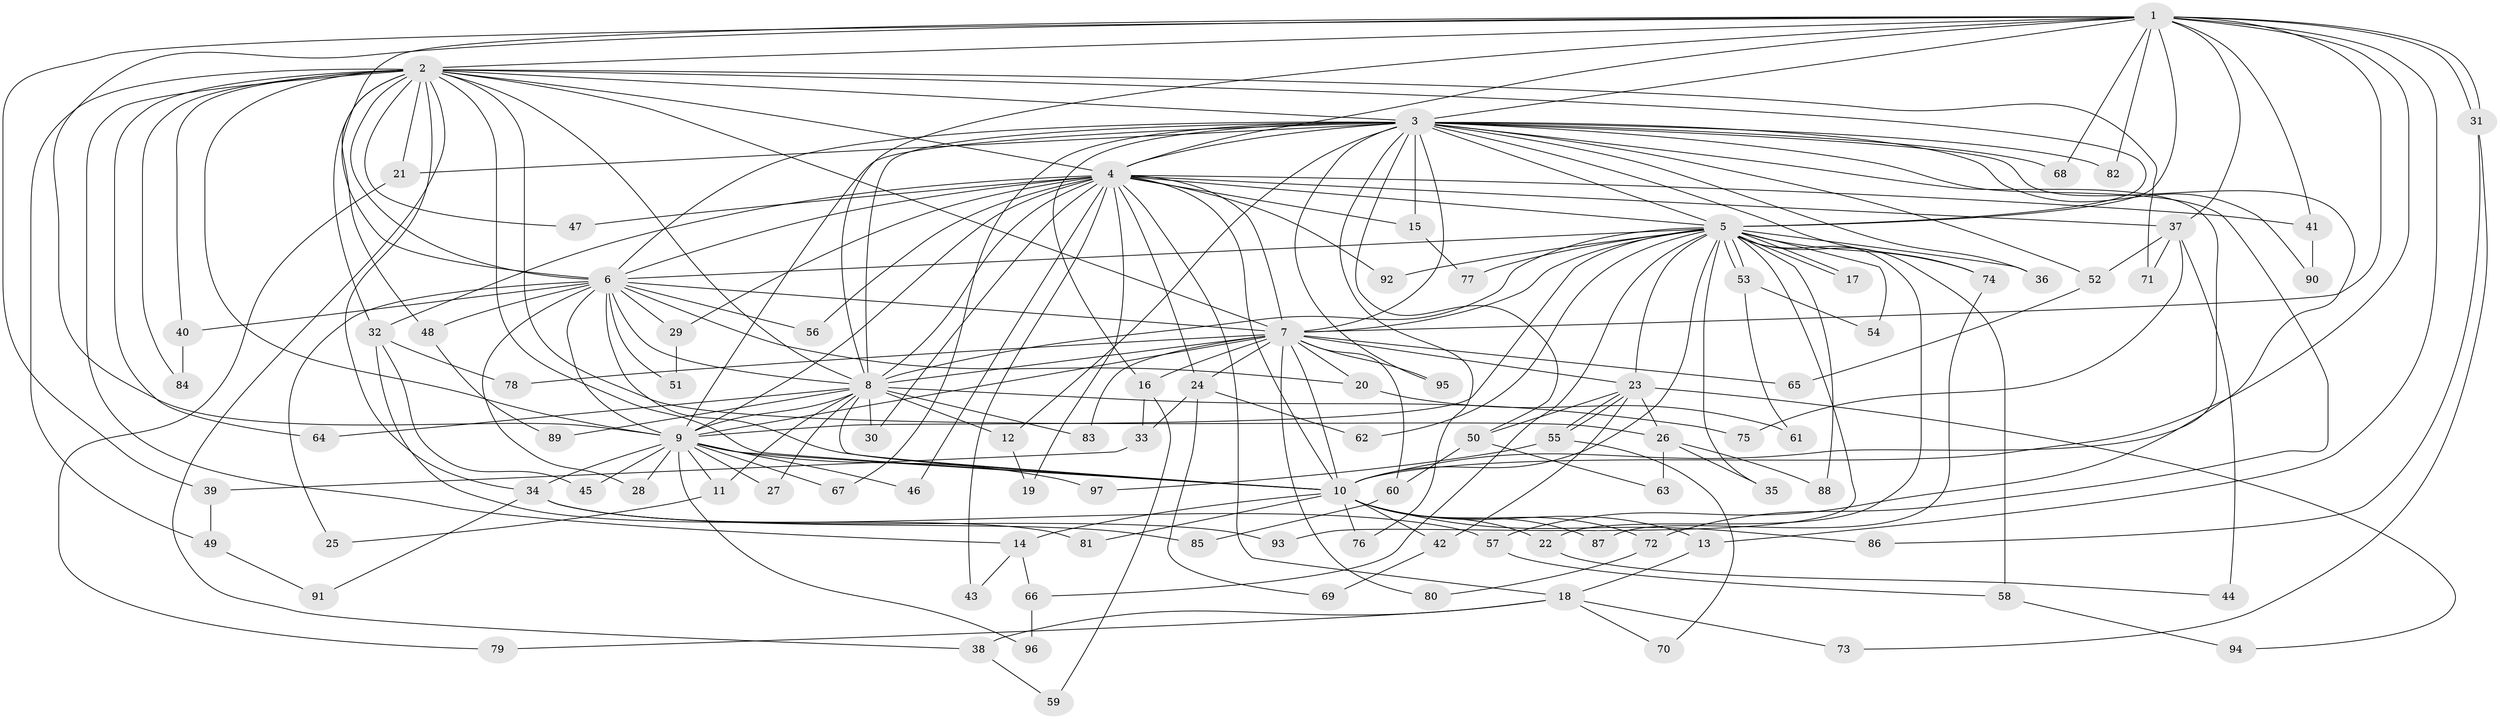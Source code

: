 // coarse degree distribution, {17: 0.020833333333333332, 2: 0.6666666666666666, 1: 0.08333333333333333, 3: 0.08333333333333333, 6: 0.041666666666666664, 15: 0.020833333333333332, 4: 0.020833333333333332, 16: 0.020833333333333332, 14: 0.020833333333333332, 20: 0.020833333333333332}
// Generated by graph-tools (version 1.1) at 2025/48/03/04/25 21:48:02]
// undirected, 97 vertices, 219 edges
graph export_dot {
graph [start="1"]
  node [color=gray90,style=filled];
  1;
  2;
  3;
  4;
  5;
  6;
  7;
  8;
  9;
  10;
  11;
  12;
  13;
  14;
  15;
  16;
  17;
  18;
  19;
  20;
  21;
  22;
  23;
  24;
  25;
  26;
  27;
  28;
  29;
  30;
  31;
  32;
  33;
  34;
  35;
  36;
  37;
  38;
  39;
  40;
  41;
  42;
  43;
  44;
  45;
  46;
  47;
  48;
  49;
  50;
  51;
  52;
  53;
  54;
  55;
  56;
  57;
  58;
  59;
  60;
  61;
  62;
  63;
  64;
  65;
  66;
  67;
  68;
  69;
  70;
  71;
  72;
  73;
  74;
  75;
  76;
  77;
  78;
  79;
  80;
  81;
  82;
  83;
  84;
  85;
  86;
  87;
  88;
  89;
  90;
  91;
  92;
  93;
  94;
  95;
  96;
  97;
  1 -- 2;
  1 -- 3;
  1 -- 4;
  1 -- 5;
  1 -- 6;
  1 -- 7;
  1 -- 8;
  1 -- 9;
  1 -- 10;
  1 -- 13;
  1 -- 31;
  1 -- 31;
  1 -- 37;
  1 -- 39;
  1 -- 41;
  1 -- 68;
  1 -- 82;
  2 -- 3;
  2 -- 4;
  2 -- 5;
  2 -- 6;
  2 -- 7;
  2 -- 8;
  2 -- 9;
  2 -- 10;
  2 -- 14;
  2 -- 21;
  2 -- 26;
  2 -- 32;
  2 -- 34;
  2 -- 38;
  2 -- 40;
  2 -- 47;
  2 -- 48;
  2 -- 49;
  2 -- 64;
  2 -- 71;
  2 -- 84;
  3 -- 4;
  3 -- 5;
  3 -- 6;
  3 -- 7;
  3 -- 8;
  3 -- 9;
  3 -- 10;
  3 -- 12;
  3 -- 15;
  3 -- 16;
  3 -- 21;
  3 -- 36;
  3 -- 50;
  3 -- 52;
  3 -- 57;
  3 -- 67;
  3 -- 68;
  3 -- 72;
  3 -- 74;
  3 -- 76;
  3 -- 82;
  3 -- 90;
  3 -- 95;
  4 -- 5;
  4 -- 6;
  4 -- 7;
  4 -- 8;
  4 -- 9;
  4 -- 10;
  4 -- 15;
  4 -- 18;
  4 -- 19;
  4 -- 24;
  4 -- 29;
  4 -- 30;
  4 -- 32;
  4 -- 37;
  4 -- 41;
  4 -- 43;
  4 -- 46;
  4 -- 47;
  4 -- 56;
  4 -- 92;
  5 -- 6;
  5 -- 7;
  5 -- 8;
  5 -- 9;
  5 -- 10;
  5 -- 17;
  5 -- 17;
  5 -- 22;
  5 -- 23;
  5 -- 35;
  5 -- 36;
  5 -- 53;
  5 -- 53;
  5 -- 54;
  5 -- 58;
  5 -- 62;
  5 -- 66;
  5 -- 74;
  5 -- 77;
  5 -- 88;
  5 -- 92;
  5 -- 93;
  6 -- 7;
  6 -- 8;
  6 -- 9;
  6 -- 10;
  6 -- 20;
  6 -- 25;
  6 -- 28;
  6 -- 29;
  6 -- 40;
  6 -- 48;
  6 -- 51;
  6 -- 56;
  7 -- 8;
  7 -- 9;
  7 -- 10;
  7 -- 16;
  7 -- 20;
  7 -- 23;
  7 -- 24;
  7 -- 60;
  7 -- 65;
  7 -- 78;
  7 -- 80;
  7 -- 83;
  7 -- 95;
  8 -- 9;
  8 -- 10;
  8 -- 11;
  8 -- 12;
  8 -- 27;
  8 -- 30;
  8 -- 64;
  8 -- 75;
  8 -- 83;
  8 -- 89;
  9 -- 10;
  9 -- 11;
  9 -- 27;
  9 -- 28;
  9 -- 34;
  9 -- 45;
  9 -- 46;
  9 -- 67;
  9 -- 96;
  9 -- 97;
  10 -- 13;
  10 -- 14;
  10 -- 22;
  10 -- 42;
  10 -- 72;
  10 -- 76;
  10 -- 81;
  10 -- 86;
  10 -- 87;
  11 -- 25;
  12 -- 19;
  13 -- 18;
  14 -- 43;
  14 -- 66;
  15 -- 77;
  16 -- 33;
  16 -- 59;
  18 -- 38;
  18 -- 70;
  18 -- 73;
  18 -- 79;
  20 -- 61;
  21 -- 79;
  22 -- 44;
  23 -- 26;
  23 -- 42;
  23 -- 50;
  23 -- 55;
  23 -- 55;
  23 -- 94;
  24 -- 33;
  24 -- 62;
  24 -- 69;
  26 -- 35;
  26 -- 63;
  26 -- 88;
  29 -- 51;
  31 -- 73;
  31 -- 86;
  32 -- 45;
  32 -- 78;
  32 -- 81;
  33 -- 39;
  34 -- 57;
  34 -- 85;
  34 -- 91;
  34 -- 93;
  37 -- 44;
  37 -- 52;
  37 -- 71;
  37 -- 75;
  38 -- 59;
  39 -- 49;
  40 -- 84;
  41 -- 90;
  42 -- 69;
  48 -- 89;
  49 -- 91;
  50 -- 60;
  50 -- 63;
  52 -- 65;
  53 -- 54;
  53 -- 61;
  55 -- 70;
  55 -- 97;
  57 -- 58;
  58 -- 94;
  60 -- 85;
  66 -- 96;
  72 -- 80;
  74 -- 87;
}

